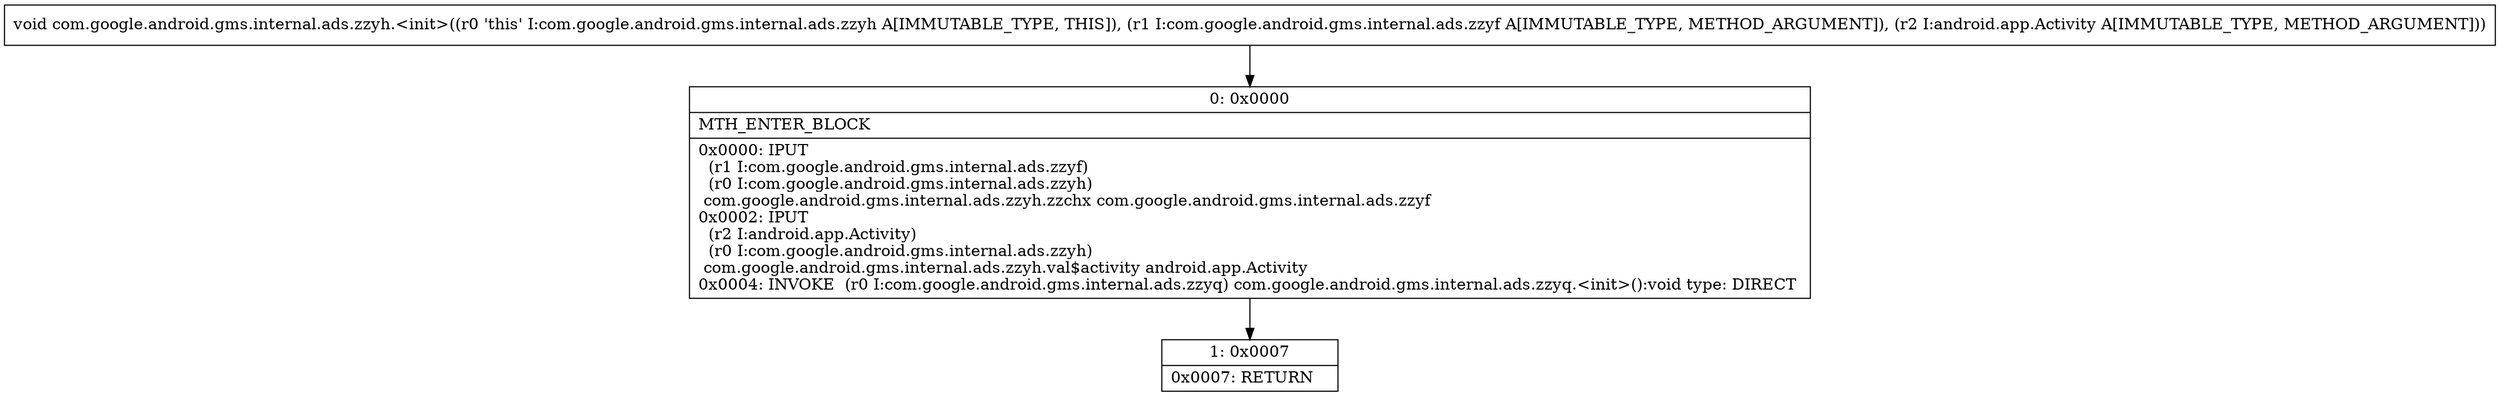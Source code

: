 digraph "CFG forcom.google.android.gms.internal.ads.zzyh.\<init\>(Lcom\/google\/android\/gms\/internal\/ads\/zzyf;Landroid\/app\/Activity;)V" {
Node_0 [shape=record,label="{0\:\ 0x0000|MTH_ENTER_BLOCK\l|0x0000: IPUT  \l  (r1 I:com.google.android.gms.internal.ads.zzyf)\l  (r0 I:com.google.android.gms.internal.ads.zzyh)\l com.google.android.gms.internal.ads.zzyh.zzchx com.google.android.gms.internal.ads.zzyf \l0x0002: IPUT  \l  (r2 I:android.app.Activity)\l  (r0 I:com.google.android.gms.internal.ads.zzyh)\l com.google.android.gms.internal.ads.zzyh.val$activity android.app.Activity \l0x0004: INVOKE  (r0 I:com.google.android.gms.internal.ads.zzyq) com.google.android.gms.internal.ads.zzyq.\<init\>():void type: DIRECT \l}"];
Node_1 [shape=record,label="{1\:\ 0x0007|0x0007: RETURN   \l}"];
MethodNode[shape=record,label="{void com.google.android.gms.internal.ads.zzyh.\<init\>((r0 'this' I:com.google.android.gms.internal.ads.zzyh A[IMMUTABLE_TYPE, THIS]), (r1 I:com.google.android.gms.internal.ads.zzyf A[IMMUTABLE_TYPE, METHOD_ARGUMENT]), (r2 I:android.app.Activity A[IMMUTABLE_TYPE, METHOD_ARGUMENT])) }"];
MethodNode -> Node_0;
Node_0 -> Node_1;
}

